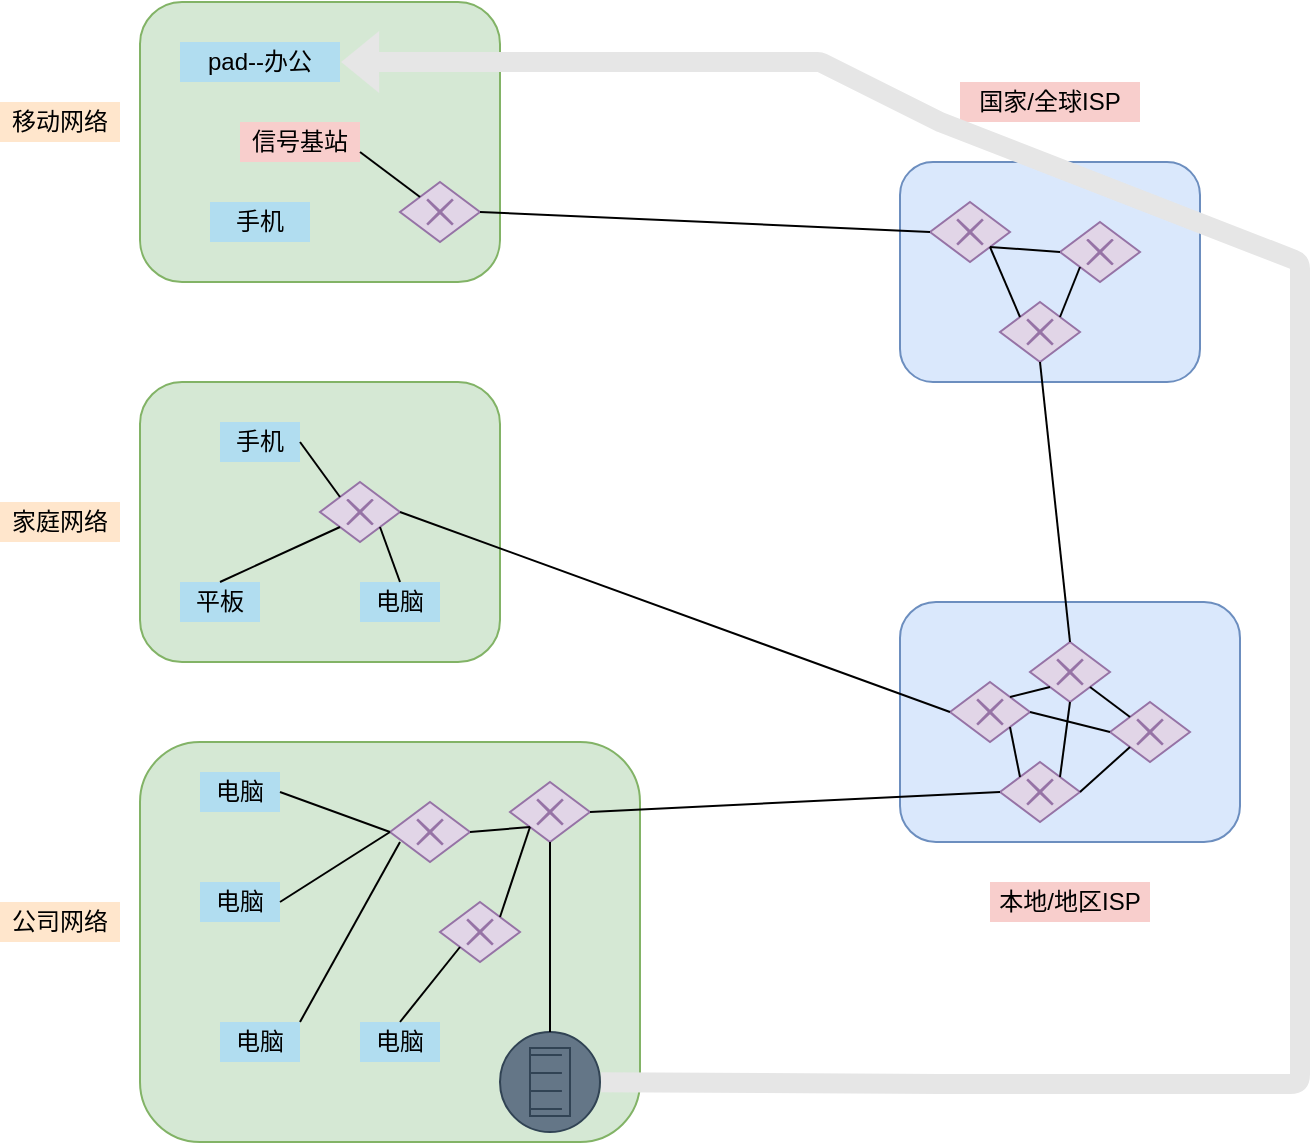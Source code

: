 <mxfile version="12.4.2" type="device" pages="1"><diagram id="x4qPNXv80U9k69uaQ3WJ" name="Page-1"><mxGraphModel dx="946" dy="446" grid="1" gridSize="10" guides="1" tooltips="1" connect="1" arrows="1" fold="1" page="1" pageScale="1" pageWidth="827" pageHeight="1169" math="0" shadow="0"><root><mxCell id="0"/><mxCell id="1" parent="0"/><mxCell id="XjLmZqVTZyNrllwjHYlQ-1" value="" style="rounded=1;whiteSpace=wrap;html=1;fillColor=#d5e8d4;strokeColor=#82b366;" vertex="1" parent="1"><mxGeometry x="100" y="220" width="180" height="140" as="geometry"/></mxCell><mxCell id="XjLmZqVTZyNrllwjHYlQ-2" value="手机" style="rounded=0;whiteSpace=wrap;html=1;fillColor=#b1ddf0;strokeColor=none;" vertex="1" parent="1"><mxGeometry x="140" y="240" width="40" height="20" as="geometry"/></mxCell><mxCell id="XjLmZqVTZyNrllwjHYlQ-3" value="平板" style="rounded=0;whiteSpace=wrap;html=1;fillColor=#b1ddf0;strokeColor=none;" vertex="1" parent="1"><mxGeometry x="120" y="320" width="40" height="20" as="geometry"/></mxCell><mxCell id="XjLmZqVTZyNrllwjHYlQ-6" value="电脑" style="rounded=0;whiteSpace=wrap;html=1;fillColor=#b1ddf0;strokeColor=none;" vertex="1" parent="1"><mxGeometry x="210" y="320" width="40" height="20" as="geometry"/></mxCell><mxCell id="XjLmZqVTZyNrllwjHYlQ-8" value="" style="rounded=1;whiteSpace=wrap;html=1;fillColor=#d5e8d4;strokeColor=#82b366;" vertex="1" parent="1"><mxGeometry x="100" y="30" width="180" height="140" as="geometry"/></mxCell><mxCell id="XjLmZqVTZyNrllwjHYlQ-9" value="pad--办公" style="rounded=0;whiteSpace=wrap;html=1;fillColor=#b1ddf0;strokeColor=none;" vertex="1" parent="1"><mxGeometry x="120" y="50" width="80" height="20" as="geometry"/></mxCell><mxCell id="XjLmZqVTZyNrllwjHYlQ-11" value="手机" style="rounded=0;whiteSpace=wrap;html=1;fillColor=#b1ddf0;strokeColor=none;" vertex="1" parent="1"><mxGeometry x="135" y="130" width="50" height="20" as="geometry"/></mxCell><mxCell id="XjLmZqVTZyNrllwjHYlQ-12" value="" style="rounded=1;whiteSpace=wrap;html=1;fillColor=#d5e8d4;strokeColor=#82b366;" vertex="1" parent="1"><mxGeometry x="100" y="400" width="250" height="200" as="geometry"/></mxCell><mxCell id="XjLmZqVTZyNrllwjHYlQ-15" value="电脑" style="rounded=0;whiteSpace=wrap;html=1;fillColor=#b1ddf0;strokeColor=none;" vertex="1" parent="1"><mxGeometry x="130" y="415" width="40" height="20" as="geometry"/></mxCell><mxCell id="XjLmZqVTZyNrllwjHYlQ-17" value="电脑" style="rounded=0;whiteSpace=wrap;html=1;fillColor=#b1ddf0;strokeColor=none;" vertex="1" parent="1"><mxGeometry x="130" y="470" width="40" height="20" as="geometry"/></mxCell><mxCell id="XjLmZqVTZyNrllwjHYlQ-19" value="电脑" style="rounded=0;whiteSpace=wrap;html=1;fillColor=#b1ddf0;strokeColor=none;" vertex="1" parent="1"><mxGeometry x="140" y="540" width="40" height="20" as="geometry"/></mxCell><mxCell id="XjLmZqVTZyNrllwjHYlQ-20" value="电脑" style="rounded=0;whiteSpace=wrap;html=1;fillColor=#b1ddf0;strokeColor=none;" vertex="1" parent="1"><mxGeometry x="210" y="540" width="40" height="20" as="geometry"/></mxCell><mxCell id="XjLmZqVTZyNrllwjHYlQ-21" value="" style="rounded=1;whiteSpace=wrap;html=1;fillColor=#dae8fc;strokeColor=#6c8ebf;" vertex="1" parent="1"><mxGeometry x="480" y="330" width="170" height="120" as="geometry"/></mxCell><mxCell id="XjLmZqVTZyNrllwjHYlQ-22" value="" style="rounded=1;whiteSpace=wrap;html=1;fillColor=#dae8fc;strokeColor=#6c8ebf;" vertex="1" parent="1"><mxGeometry x="480" y="110" width="150" height="110" as="geometry"/></mxCell><mxCell id="XjLmZqVTZyNrllwjHYlQ-27" value="移动网络" style="text;html=1;strokeColor=none;fillColor=#ffe6cc;align=center;verticalAlign=middle;whiteSpace=wrap;rounded=0;" vertex="1" parent="1"><mxGeometry x="30" y="80" width="60" height="20" as="geometry"/></mxCell><mxCell id="XjLmZqVTZyNrllwjHYlQ-28" value="家庭网络" style="text;html=1;strokeColor=none;fillColor=#ffe6cc;align=center;verticalAlign=middle;whiteSpace=wrap;rounded=0;" vertex="1" parent="1"><mxGeometry x="30" y="280" width="60" height="20" as="geometry"/></mxCell><mxCell id="XjLmZqVTZyNrllwjHYlQ-29" value="公司网络" style="text;html=1;strokeColor=none;fillColor=#ffe6cc;align=center;verticalAlign=middle;whiteSpace=wrap;rounded=0;" vertex="1" parent="1"><mxGeometry x="30" y="480" width="60" height="20" as="geometry"/></mxCell><mxCell id="XjLmZqVTZyNrllwjHYlQ-30" value="" style="shape=mxgraph.bpmn.shape;html=1;verticalLabelPosition=bottom;labelBackgroundColor=#ffffff;verticalAlign=top;align=center;perimeter=rhombusPerimeter;background=gateway;outlineConnect=0;outline=none;symbol=exclusiveGw;fillColor=#e1d5e7;strokeColor=#9673a6;" vertex="1" parent="1"><mxGeometry x="230" y="120" width="40" height="30" as="geometry"/></mxCell><mxCell id="XjLmZqVTZyNrllwjHYlQ-33" value="信号基站" style="text;html=1;strokeColor=none;fillColor=#f8cecc;align=center;verticalAlign=middle;whiteSpace=wrap;rounded=0;" vertex="1" parent="1"><mxGeometry x="150" y="90" width="60" height="20" as="geometry"/></mxCell><mxCell id="XjLmZqVTZyNrllwjHYlQ-34" value="本地/地区ISP" style="text;html=1;strokeColor=none;fillColor=#f8cecc;align=center;verticalAlign=middle;whiteSpace=wrap;rounded=0;" vertex="1" parent="1"><mxGeometry x="525" y="470" width="80" height="20" as="geometry"/></mxCell><mxCell id="XjLmZqVTZyNrllwjHYlQ-35" value="国家/全球ISP" style="text;html=1;strokeColor=none;fillColor=#f8cecc;align=center;verticalAlign=middle;whiteSpace=wrap;rounded=0;" vertex="1" parent="1"><mxGeometry x="510" y="70" width="90" height="20" as="geometry"/></mxCell><mxCell id="XjLmZqVTZyNrllwjHYlQ-36" value="" style="shape=mxgraph.bpmn.shape;html=1;verticalLabelPosition=bottom;labelBackgroundColor=#ffffff;verticalAlign=top;align=center;perimeter=rhombusPerimeter;background=gateway;outlineConnect=0;outline=none;symbol=exclusiveGw;fillColor=#e1d5e7;strokeColor=#9673a6;" vertex="1" parent="1"><mxGeometry x="495" y="130" width="40" height="30" as="geometry"/></mxCell><mxCell id="XjLmZqVTZyNrllwjHYlQ-37" value="" style="shape=mxgraph.bpmn.shape;html=1;verticalLabelPosition=bottom;labelBackgroundColor=#ffffff;verticalAlign=top;align=center;perimeter=rhombusPerimeter;background=gateway;outlineConnect=0;outline=none;symbol=exclusiveGw;fillColor=#e1d5e7;strokeColor=#9673a6;" vertex="1" parent="1"><mxGeometry x="530" y="180" width="40" height="30" as="geometry"/></mxCell><mxCell id="XjLmZqVTZyNrllwjHYlQ-38" value="" style="shape=mxgraph.bpmn.shape;html=1;verticalLabelPosition=bottom;labelBackgroundColor=#ffffff;verticalAlign=top;align=center;perimeter=rhombusPerimeter;background=gateway;outlineConnect=0;outline=none;symbol=exclusiveGw;fillColor=#e1d5e7;strokeColor=#9673a6;" vertex="1" parent="1"><mxGeometry x="560" y="140" width="40" height="30" as="geometry"/></mxCell><mxCell id="XjLmZqVTZyNrllwjHYlQ-39" value="" style="shape=mxgraph.bpmn.shape;html=1;verticalLabelPosition=bottom;labelBackgroundColor=#ffffff;verticalAlign=top;align=center;perimeter=rhombusPerimeter;background=gateway;outlineConnect=0;outline=none;symbol=exclusiveGw;fillColor=#e1d5e7;strokeColor=#9673a6;" vertex="1" parent="1"><mxGeometry x="505" y="370" width="40" height="30" as="geometry"/></mxCell><mxCell id="XjLmZqVTZyNrllwjHYlQ-40" value="" style="shape=mxgraph.bpmn.shape;html=1;verticalLabelPosition=bottom;labelBackgroundColor=#ffffff;verticalAlign=top;align=center;perimeter=rhombusPerimeter;background=gateway;outlineConnect=0;outline=none;symbol=exclusiveGw;fillColor=#e1d5e7;strokeColor=#9673a6;" vertex="1" parent="1"><mxGeometry x="530" y="410" width="40" height="30" as="geometry"/></mxCell><mxCell id="XjLmZqVTZyNrllwjHYlQ-41" value="" style="shape=mxgraph.bpmn.shape;html=1;verticalLabelPosition=bottom;labelBackgroundColor=#ffffff;verticalAlign=top;align=center;perimeter=rhombusPerimeter;background=gateway;outlineConnect=0;outline=none;symbol=exclusiveGw;fillColor=#e1d5e7;strokeColor=#9673a6;" vertex="1" parent="1"><mxGeometry x="545" y="350" width="40" height="30" as="geometry"/></mxCell><mxCell id="XjLmZqVTZyNrllwjHYlQ-42" value="" style="shape=mxgraph.bpmn.shape;html=1;verticalLabelPosition=bottom;labelBackgroundColor=#ffffff;verticalAlign=top;align=center;perimeter=rhombusPerimeter;background=gateway;outlineConnect=0;outline=none;symbol=exclusiveGw;fillColor=#e1d5e7;strokeColor=#9673a6;" vertex="1" parent="1"><mxGeometry x="585" y="380" width="40" height="30" as="geometry"/></mxCell><mxCell id="XjLmZqVTZyNrllwjHYlQ-43" value="" style="shape=mxgraph.bpmn.shape;html=1;verticalLabelPosition=bottom;labelBackgroundColor=#ffffff;verticalAlign=top;align=center;perimeter=rhombusPerimeter;background=gateway;outlineConnect=0;outline=none;symbol=exclusiveGw;fillColor=#e1d5e7;strokeColor=#9673a6;" vertex="1" parent="1"><mxGeometry x="190" y="270" width="40" height="30" as="geometry"/></mxCell><mxCell id="XjLmZqVTZyNrllwjHYlQ-44" value="" style="shape=mxgraph.bpmn.shape;html=1;verticalLabelPosition=bottom;labelBackgroundColor=#ffffff;verticalAlign=top;align=center;perimeter=rhombusPerimeter;background=gateway;outlineConnect=0;outline=none;symbol=exclusiveGw;fillColor=#e1d5e7;strokeColor=#9673a6;" vertex="1" parent="1"><mxGeometry x="250" y="480" width="40" height="30" as="geometry"/></mxCell><mxCell id="XjLmZqVTZyNrllwjHYlQ-45" value="" style="shape=mxgraph.bpmn.shape;html=1;verticalLabelPosition=bottom;labelBackgroundColor=#ffffff;verticalAlign=top;align=center;perimeter=rhombusPerimeter;background=gateway;outlineConnect=0;outline=none;symbol=exclusiveGw;fillColor=#e1d5e7;strokeColor=#9673a6;" vertex="1" parent="1"><mxGeometry x="225" y="430" width="40" height="30" as="geometry"/></mxCell><mxCell id="XjLmZqVTZyNrllwjHYlQ-46" value="" style="shape=mxgraph.bpmn.shape;html=1;verticalLabelPosition=bottom;labelBackgroundColor=#ffffff;verticalAlign=top;align=center;perimeter=ellipsePerimeter;outlineConnect=0;outline=standard;symbol=conditional;fillColor=#647687;strokeColor=#314354;fontColor=#ffffff;" vertex="1" parent="1"><mxGeometry x="280" y="545" width="50" height="50" as="geometry"/></mxCell><mxCell id="XjLmZqVTZyNrllwjHYlQ-49" value="" style="shape=mxgraph.bpmn.shape;html=1;verticalLabelPosition=bottom;labelBackgroundColor=#ffffff;verticalAlign=top;align=center;perimeter=rhombusPerimeter;background=gateway;outlineConnect=0;outline=none;symbol=exclusiveGw;fillColor=#e1d5e7;strokeColor=#9673a6;" vertex="1" parent="1"><mxGeometry x="285" y="420" width="40" height="30" as="geometry"/></mxCell><mxCell id="XjLmZqVTZyNrllwjHYlQ-59" value="" style="endArrow=none;html=1;exitX=1;exitY=0.5;exitDx=0;exitDy=0;entryX=0;entryY=0.5;entryDx=0;entryDy=0;" edge="1" parent="1" source="XjLmZqVTZyNrllwjHYlQ-15" target="XjLmZqVTZyNrllwjHYlQ-45"><mxGeometry width="50" height="50" relative="1" as="geometry"><mxPoint x="190" y="520" as="sourcePoint"/><mxPoint x="240" y="470" as="targetPoint"/></mxGeometry></mxCell><mxCell id="XjLmZqVTZyNrllwjHYlQ-60" value="" style="endArrow=none;html=1;exitX=1;exitY=0.5;exitDx=0;exitDy=0;entryX=0;entryY=0.5;entryDx=0;entryDy=0;" edge="1" parent="1" source="XjLmZqVTZyNrllwjHYlQ-17" target="XjLmZqVTZyNrllwjHYlQ-45"><mxGeometry width="50" height="50" relative="1" as="geometry"><mxPoint x="180" y="435" as="sourcePoint"/><mxPoint x="235" y="455" as="targetPoint"/></mxGeometry></mxCell><mxCell id="XjLmZqVTZyNrllwjHYlQ-61" value="" style="endArrow=none;html=1;exitX=1;exitY=0;exitDx=0;exitDy=0;" edge="1" parent="1" source="XjLmZqVTZyNrllwjHYlQ-19"><mxGeometry width="50" height="50" relative="1" as="geometry"><mxPoint x="190" y="445" as="sourcePoint"/><mxPoint x="230" y="450" as="targetPoint"/></mxGeometry></mxCell><mxCell id="XjLmZqVTZyNrllwjHYlQ-62" value="" style="endArrow=none;html=1;exitX=0.5;exitY=0;exitDx=0;exitDy=0;entryX=0.25;entryY=0.75;entryDx=0;entryDy=0;entryPerimeter=0;" edge="1" parent="1" source="XjLmZqVTZyNrllwjHYlQ-20" target="XjLmZqVTZyNrllwjHYlQ-44"><mxGeometry width="50" height="50" relative="1" as="geometry"><mxPoint x="200" y="455" as="sourcePoint"/><mxPoint x="255" y="475" as="targetPoint"/></mxGeometry></mxCell><mxCell id="XjLmZqVTZyNrllwjHYlQ-63" value="" style="endArrow=none;html=1;exitX=0.25;exitY=0.75;exitDx=0;exitDy=0;entryX=0.75;entryY=0.25;entryDx=0;entryDy=0;exitPerimeter=0;entryPerimeter=0;" edge="1" parent="1" source="XjLmZqVTZyNrllwjHYlQ-49" target="XjLmZqVTZyNrllwjHYlQ-44"><mxGeometry width="50" height="50" relative="1" as="geometry"><mxPoint x="210" y="465" as="sourcePoint"/><mxPoint x="265" y="485" as="targetPoint"/></mxGeometry></mxCell><mxCell id="XjLmZqVTZyNrllwjHYlQ-64" value="" style="endArrow=none;html=1;exitX=1;exitY=0.5;exitDx=0;exitDy=0;entryX=0.25;entryY=0.75;entryDx=0;entryDy=0;entryPerimeter=0;" edge="1" parent="1" source="XjLmZqVTZyNrllwjHYlQ-45" target="XjLmZqVTZyNrllwjHYlQ-49"><mxGeometry width="50" height="50" relative="1" as="geometry"><mxPoint x="220" y="475" as="sourcePoint"/><mxPoint x="290" y="445" as="targetPoint"/></mxGeometry></mxCell><mxCell id="XjLmZqVTZyNrllwjHYlQ-65" value="" style="endArrow=none;html=1;entryX=0.5;entryY=0;entryDx=0;entryDy=0;" edge="1" parent="1" source="XjLmZqVTZyNrllwjHYlQ-49" target="XjLmZqVTZyNrllwjHYlQ-46"><mxGeometry width="50" height="50" relative="1" as="geometry"><mxPoint x="470" y="570" as="sourcePoint"/><mxPoint x="520" y="520" as="targetPoint"/></mxGeometry></mxCell><mxCell id="XjLmZqVTZyNrllwjHYlQ-66" value="" style="endArrow=none;html=1;exitX=1;exitY=0.5;exitDx=0;exitDy=0;entryX=0.25;entryY=0.25;entryDx=0;entryDy=0;entryPerimeter=0;" edge="1" parent="1" source="XjLmZqVTZyNrllwjHYlQ-2" target="XjLmZqVTZyNrllwjHYlQ-43"><mxGeometry width="50" height="50" relative="1" as="geometry"><mxPoint x="370" y="290" as="sourcePoint"/><mxPoint x="420" y="240" as="targetPoint"/></mxGeometry></mxCell><mxCell id="XjLmZqVTZyNrllwjHYlQ-67" value="" style="endArrow=none;html=1;exitX=0.5;exitY=0;exitDx=0;exitDy=0;entryX=0.25;entryY=0.75;entryDx=0;entryDy=0;entryPerimeter=0;" edge="1" parent="1" source="XjLmZqVTZyNrllwjHYlQ-3" target="XjLmZqVTZyNrllwjHYlQ-43"><mxGeometry width="50" height="50" relative="1" as="geometry"><mxPoint x="140" y="330" as="sourcePoint"/><mxPoint x="190" y="280" as="targetPoint"/></mxGeometry></mxCell><mxCell id="XjLmZqVTZyNrllwjHYlQ-68" value="" style="endArrow=none;html=1;exitX=0.5;exitY=0;exitDx=0;exitDy=0;entryX=0.75;entryY=0.75;entryDx=0;entryDy=0;entryPerimeter=0;" edge="1" parent="1" source="XjLmZqVTZyNrllwjHYlQ-6" target="XjLmZqVTZyNrllwjHYlQ-43"><mxGeometry width="50" height="50" relative="1" as="geometry"><mxPoint x="340" y="330" as="sourcePoint"/><mxPoint x="390" y="280" as="targetPoint"/></mxGeometry></mxCell><mxCell id="XjLmZqVTZyNrllwjHYlQ-69" value="" style="endArrow=none;html=1;exitX=1;exitY=0.5;exitDx=0;exitDy=0;entryX=0;entryY=0.5;entryDx=0;entryDy=0;" edge="1" parent="1" source="XjLmZqVTZyNrllwjHYlQ-43" target="XjLmZqVTZyNrllwjHYlQ-39"><mxGeometry width="50" height="50" relative="1" as="geometry"><mxPoint x="360" y="300" as="sourcePoint"/><mxPoint x="410" y="250" as="targetPoint"/></mxGeometry></mxCell><mxCell id="XjLmZqVTZyNrllwjHYlQ-71" value="" style="endArrow=none;html=1;exitX=1;exitY=0.5;exitDx=0;exitDy=0;entryX=0;entryY=0.5;entryDx=0;entryDy=0;" edge="1" parent="1" source="XjLmZqVTZyNrllwjHYlQ-49" target="XjLmZqVTZyNrllwjHYlQ-40"><mxGeometry width="50" height="50" relative="1" as="geometry"><mxPoint x="500" y="590" as="sourcePoint"/><mxPoint x="550" y="540" as="targetPoint"/></mxGeometry></mxCell><mxCell id="XjLmZqVTZyNrllwjHYlQ-72" value="" style="endArrow=none;html=1;entryX=0.75;entryY=0.75;entryDx=0;entryDy=0;entryPerimeter=0;exitX=0.25;exitY=0.25;exitDx=0;exitDy=0;exitPerimeter=0;" edge="1" parent="1" source="XjLmZqVTZyNrllwjHYlQ-40" target="XjLmZqVTZyNrllwjHYlQ-39"><mxGeometry width="50" height="50" relative="1" as="geometry"><mxPoint x="540" y="530" as="sourcePoint"/><mxPoint x="590" y="480" as="targetPoint"/></mxGeometry></mxCell><mxCell id="XjLmZqVTZyNrllwjHYlQ-73" value="" style="endArrow=none;html=1;exitX=1;exitY=0.5;exitDx=0;exitDy=0;entryX=0.25;entryY=0.75;entryDx=0;entryDy=0;entryPerimeter=0;" edge="1" parent="1" source="XjLmZqVTZyNrllwjHYlQ-40" target="XjLmZqVTZyNrllwjHYlQ-42"><mxGeometry width="50" height="50" relative="1" as="geometry"><mxPoint x="620" y="520" as="sourcePoint"/><mxPoint x="670" y="470" as="targetPoint"/></mxGeometry></mxCell><mxCell id="XjLmZqVTZyNrllwjHYlQ-74" value="" style="endArrow=none;html=1;exitX=0.75;exitY=0.75;exitDx=0;exitDy=0;exitPerimeter=0;" edge="1" parent="1" source="XjLmZqVTZyNrllwjHYlQ-41" target="XjLmZqVTZyNrllwjHYlQ-42"><mxGeometry width="50" height="50" relative="1" as="geometry"><mxPoint x="700" y="500" as="sourcePoint"/><mxPoint x="750" y="450" as="targetPoint"/></mxGeometry></mxCell><mxCell id="XjLmZqVTZyNrllwjHYlQ-75" value="" style="endArrow=none;html=1;exitX=0.75;exitY=0.25;exitDx=0;exitDy=0;exitPerimeter=0;entryX=0.25;entryY=0.75;entryDx=0;entryDy=0;entryPerimeter=0;" edge="1" parent="1" source="XjLmZqVTZyNrllwjHYlQ-39" target="XjLmZqVTZyNrllwjHYlQ-41"><mxGeometry width="50" height="50" relative="1" as="geometry"><mxPoint x="530" y="570" as="sourcePoint"/><mxPoint x="580" y="520" as="targetPoint"/></mxGeometry></mxCell><mxCell id="XjLmZqVTZyNrllwjHYlQ-76" value="" style="endArrow=none;html=1;exitX=0.75;exitY=0.25;exitDx=0;exitDy=0;exitPerimeter=0;entryX=0.5;entryY=1;entryDx=0;entryDy=0;" edge="1" parent="1" source="XjLmZqVTZyNrllwjHYlQ-40" target="XjLmZqVTZyNrllwjHYlQ-41"><mxGeometry width="50" height="50" relative="1" as="geometry"><mxPoint x="640" y="530" as="sourcePoint"/><mxPoint x="690" y="480" as="targetPoint"/></mxGeometry></mxCell><mxCell id="XjLmZqVTZyNrllwjHYlQ-77" value="" style="endArrow=none;html=1;exitX=1;exitY=0.5;exitDx=0;exitDy=0;entryX=0;entryY=0.5;entryDx=0;entryDy=0;" edge="1" parent="1" source="XjLmZqVTZyNrllwjHYlQ-39" target="XjLmZqVTZyNrllwjHYlQ-42"><mxGeometry width="50" height="50" relative="1" as="geometry"><mxPoint x="700" y="490" as="sourcePoint"/><mxPoint x="750" y="440" as="targetPoint"/></mxGeometry></mxCell><mxCell id="XjLmZqVTZyNrllwjHYlQ-78" value="" style="endArrow=none;html=1;exitX=0.75;exitY=0.75;exitDx=0;exitDy=0;exitPerimeter=0;entryX=0;entryY=0.5;entryDx=0;entryDy=0;" edge="1" parent="1" source="XjLmZqVTZyNrllwjHYlQ-36" target="XjLmZqVTZyNrllwjHYlQ-38"><mxGeometry width="50" height="50" relative="1" as="geometry"><mxPoint x="730" y="240" as="sourcePoint"/><mxPoint x="780" y="190" as="targetPoint"/></mxGeometry></mxCell><mxCell id="XjLmZqVTZyNrllwjHYlQ-79" value="" style="endArrow=none;html=1;exitX=0.75;exitY=0.75;exitDx=0;exitDy=0;exitPerimeter=0;entryX=0.25;entryY=0.25;entryDx=0;entryDy=0;entryPerimeter=0;" edge="1" parent="1" source="XjLmZqVTZyNrllwjHYlQ-36" target="XjLmZqVTZyNrllwjHYlQ-37"><mxGeometry width="50" height="50" relative="1" as="geometry"><mxPoint x="680" y="270" as="sourcePoint"/><mxPoint x="670" y="260" as="targetPoint"/></mxGeometry></mxCell><mxCell id="XjLmZqVTZyNrllwjHYlQ-80" value="" style="endArrow=none;html=1;exitX=0.75;exitY=0.25;exitDx=0;exitDy=0;entryX=0.25;entryY=0.75;entryDx=0;entryDy=0;exitPerimeter=0;entryPerimeter=0;" edge="1" parent="1" source="XjLmZqVTZyNrllwjHYlQ-37" target="XjLmZqVTZyNrllwjHYlQ-38"><mxGeometry width="50" height="50" relative="1" as="geometry"><mxPoint x="670" y="250" as="sourcePoint"/><mxPoint x="720" y="200" as="targetPoint"/></mxGeometry></mxCell><mxCell id="XjLmZqVTZyNrllwjHYlQ-81" value="" style="endArrow=none;html=1;exitX=1;exitY=0.75;exitDx=0;exitDy=0;entryX=0.25;entryY=0.25;entryDx=0;entryDy=0;entryPerimeter=0;" edge="1" parent="1" source="XjLmZqVTZyNrllwjHYlQ-33" target="XjLmZqVTZyNrllwjHYlQ-30"><mxGeometry width="50" height="50" relative="1" as="geometry"><mxPoint x="270" y="250" as="sourcePoint"/><mxPoint x="320" y="200" as="targetPoint"/></mxGeometry></mxCell><mxCell id="XjLmZqVTZyNrllwjHYlQ-82" value="" style="endArrow=none;html=1;exitX=1;exitY=0.5;exitDx=0;exitDy=0;entryX=0;entryY=0.5;entryDx=0;entryDy=0;" edge="1" parent="1" source="XjLmZqVTZyNrllwjHYlQ-30" target="XjLmZqVTZyNrllwjHYlQ-36"><mxGeometry width="50" height="50" relative="1" as="geometry"><mxPoint x="430" y="100" as="sourcePoint"/><mxPoint x="480" y="50" as="targetPoint"/></mxGeometry></mxCell><mxCell id="XjLmZqVTZyNrllwjHYlQ-83" value="" style="endArrow=none;html=1;entryX=0.5;entryY=1;entryDx=0;entryDy=0;exitX=0.5;exitY=0;exitDx=0;exitDy=0;" edge="1" parent="1" source="XjLmZqVTZyNrllwjHYlQ-41" target="XjLmZqVTZyNrllwjHYlQ-37"><mxGeometry width="50" height="50" relative="1" as="geometry"><mxPoint x="670" y="290" as="sourcePoint"/><mxPoint x="720" y="240" as="targetPoint"/></mxGeometry></mxCell><mxCell id="XjLmZqVTZyNrllwjHYlQ-84" value="" style="shape=flexArrow;endArrow=classic;html=1;entryX=0.556;entryY=0.214;entryDx=0;entryDy=0;entryPerimeter=0;fillColor=#E6E6E6;strokeColor=none;" edge="1" parent="1" source="XjLmZqVTZyNrllwjHYlQ-46" target="XjLmZqVTZyNrllwjHYlQ-8"><mxGeometry width="50" height="50" relative="1" as="geometry"><mxPoint x="480" y="530" as="sourcePoint"/><mxPoint x="420" y="40" as="targetPoint"/><Array as="points"><mxPoint x="500" y="571"/><mxPoint x="680" y="571"/><mxPoint x="680" y="510"/><mxPoint x="680" y="350"/><mxPoint x="680" y="330"/><mxPoint x="680" y="160"/><mxPoint x="500" y="90"/><mxPoint x="440" y="60"/></Array></mxGeometry></mxCell></root></mxGraphModel></diagram></mxfile>